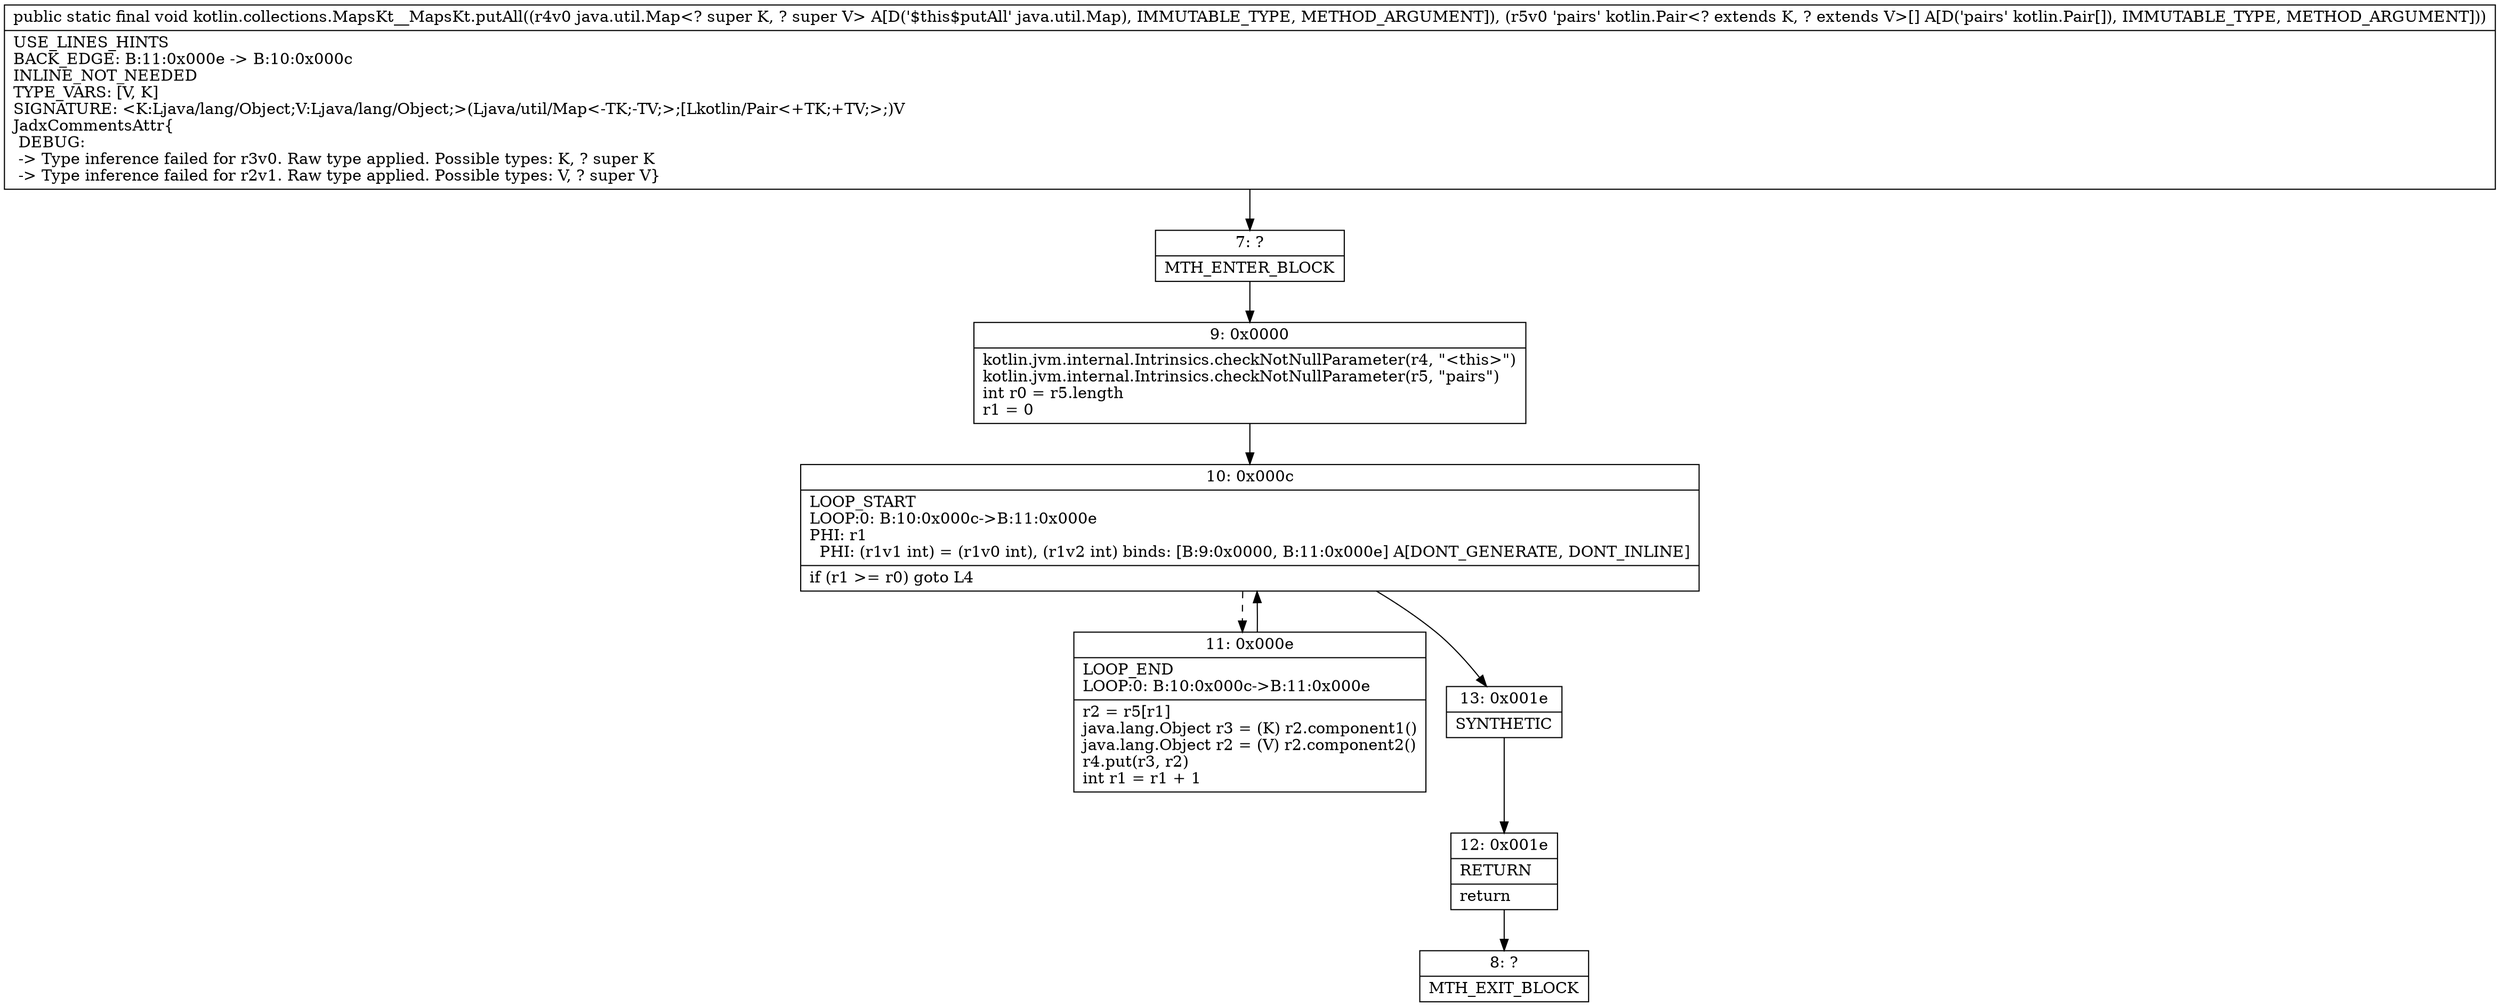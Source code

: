 digraph "CFG forkotlin.collections.MapsKt__MapsKt.putAll(Ljava\/util\/Map;[Lkotlin\/Pair;)V" {
Node_7 [shape=record,label="{7\:\ ?|MTH_ENTER_BLOCK\l}"];
Node_9 [shape=record,label="{9\:\ 0x0000|kotlin.jvm.internal.Intrinsics.checkNotNullParameter(r4, \"\<this\>\")\lkotlin.jvm.internal.Intrinsics.checkNotNullParameter(r5, \"pairs\")\lint r0 = r5.length\lr1 = 0\l}"];
Node_10 [shape=record,label="{10\:\ 0x000c|LOOP_START\lLOOP:0: B:10:0x000c\-\>B:11:0x000e\lPHI: r1 \l  PHI: (r1v1 int) = (r1v0 int), (r1v2 int) binds: [B:9:0x0000, B:11:0x000e] A[DONT_GENERATE, DONT_INLINE]\l|if (r1 \>= r0) goto L4\l}"];
Node_11 [shape=record,label="{11\:\ 0x000e|LOOP_END\lLOOP:0: B:10:0x000c\-\>B:11:0x000e\l|r2 = r5[r1]\ljava.lang.Object r3 = (K) r2.component1()\ljava.lang.Object r2 = (V) r2.component2()\lr4.put(r3, r2)\lint r1 = r1 + 1\l}"];
Node_13 [shape=record,label="{13\:\ 0x001e|SYNTHETIC\l}"];
Node_12 [shape=record,label="{12\:\ 0x001e|RETURN\l|return\l}"];
Node_8 [shape=record,label="{8\:\ ?|MTH_EXIT_BLOCK\l}"];
MethodNode[shape=record,label="{public static final void kotlin.collections.MapsKt__MapsKt.putAll((r4v0 java.util.Map\<? super K, ? super V\> A[D('$this$putAll' java.util.Map), IMMUTABLE_TYPE, METHOD_ARGUMENT]), (r5v0 'pairs' kotlin.Pair\<? extends K, ? extends V\>[] A[D('pairs' kotlin.Pair[]), IMMUTABLE_TYPE, METHOD_ARGUMENT]))  | USE_LINES_HINTS\lBACK_EDGE: B:11:0x000e \-\> B:10:0x000c\lINLINE_NOT_NEEDED\lTYPE_VARS: [V, K]\lSIGNATURE: \<K:Ljava\/lang\/Object;V:Ljava\/lang\/Object;\>(Ljava\/util\/Map\<\-TK;\-TV;\>;[Lkotlin\/Pair\<+TK;+TV;\>;)V\lJadxCommentsAttr\{\l DEBUG: \l \-\> Type inference failed for r3v0. Raw type applied. Possible types: K, ? super K\l \-\> Type inference failed for r2v1. Raw type applied. Possible types: V, ? super V\}\l}"];
MethodNode -> Node_7;Node_7 -> Node_9;
Node_9 -> Node_10;
Node_10 -> Node_11[style=dashed];
Node_10 -> Node_13;
Node_11 -> Node_10;
Node_13 -> Node_12;
Node_12 -> Node_8;
}

